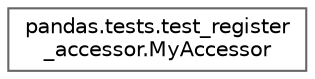 digraph "Graphical Class Hierarchy"
{
 // LATEX_PDF_SIZE
  bgcolor="transparent";
  edge [fontname=Helvetica,fontsize=10,labelfontname=Helvetica,labelfontsize=10];
  node [fontname=Helvetica,fontsize=10,shape=box,height=0.2,width=0.4];
  rankdir="LR";
  Node0 [id="Node000000",label="pandas.tests.test_register\l_accessor.MyAccessor",height=0.2,width=0.4,color="grey40", fillcolor="white", style="filled",URL="$d2/dc2/classpandas_1_1tests_1_1test__register__accessor_1_1MyAccessor.html",tooltip=" "];
}
